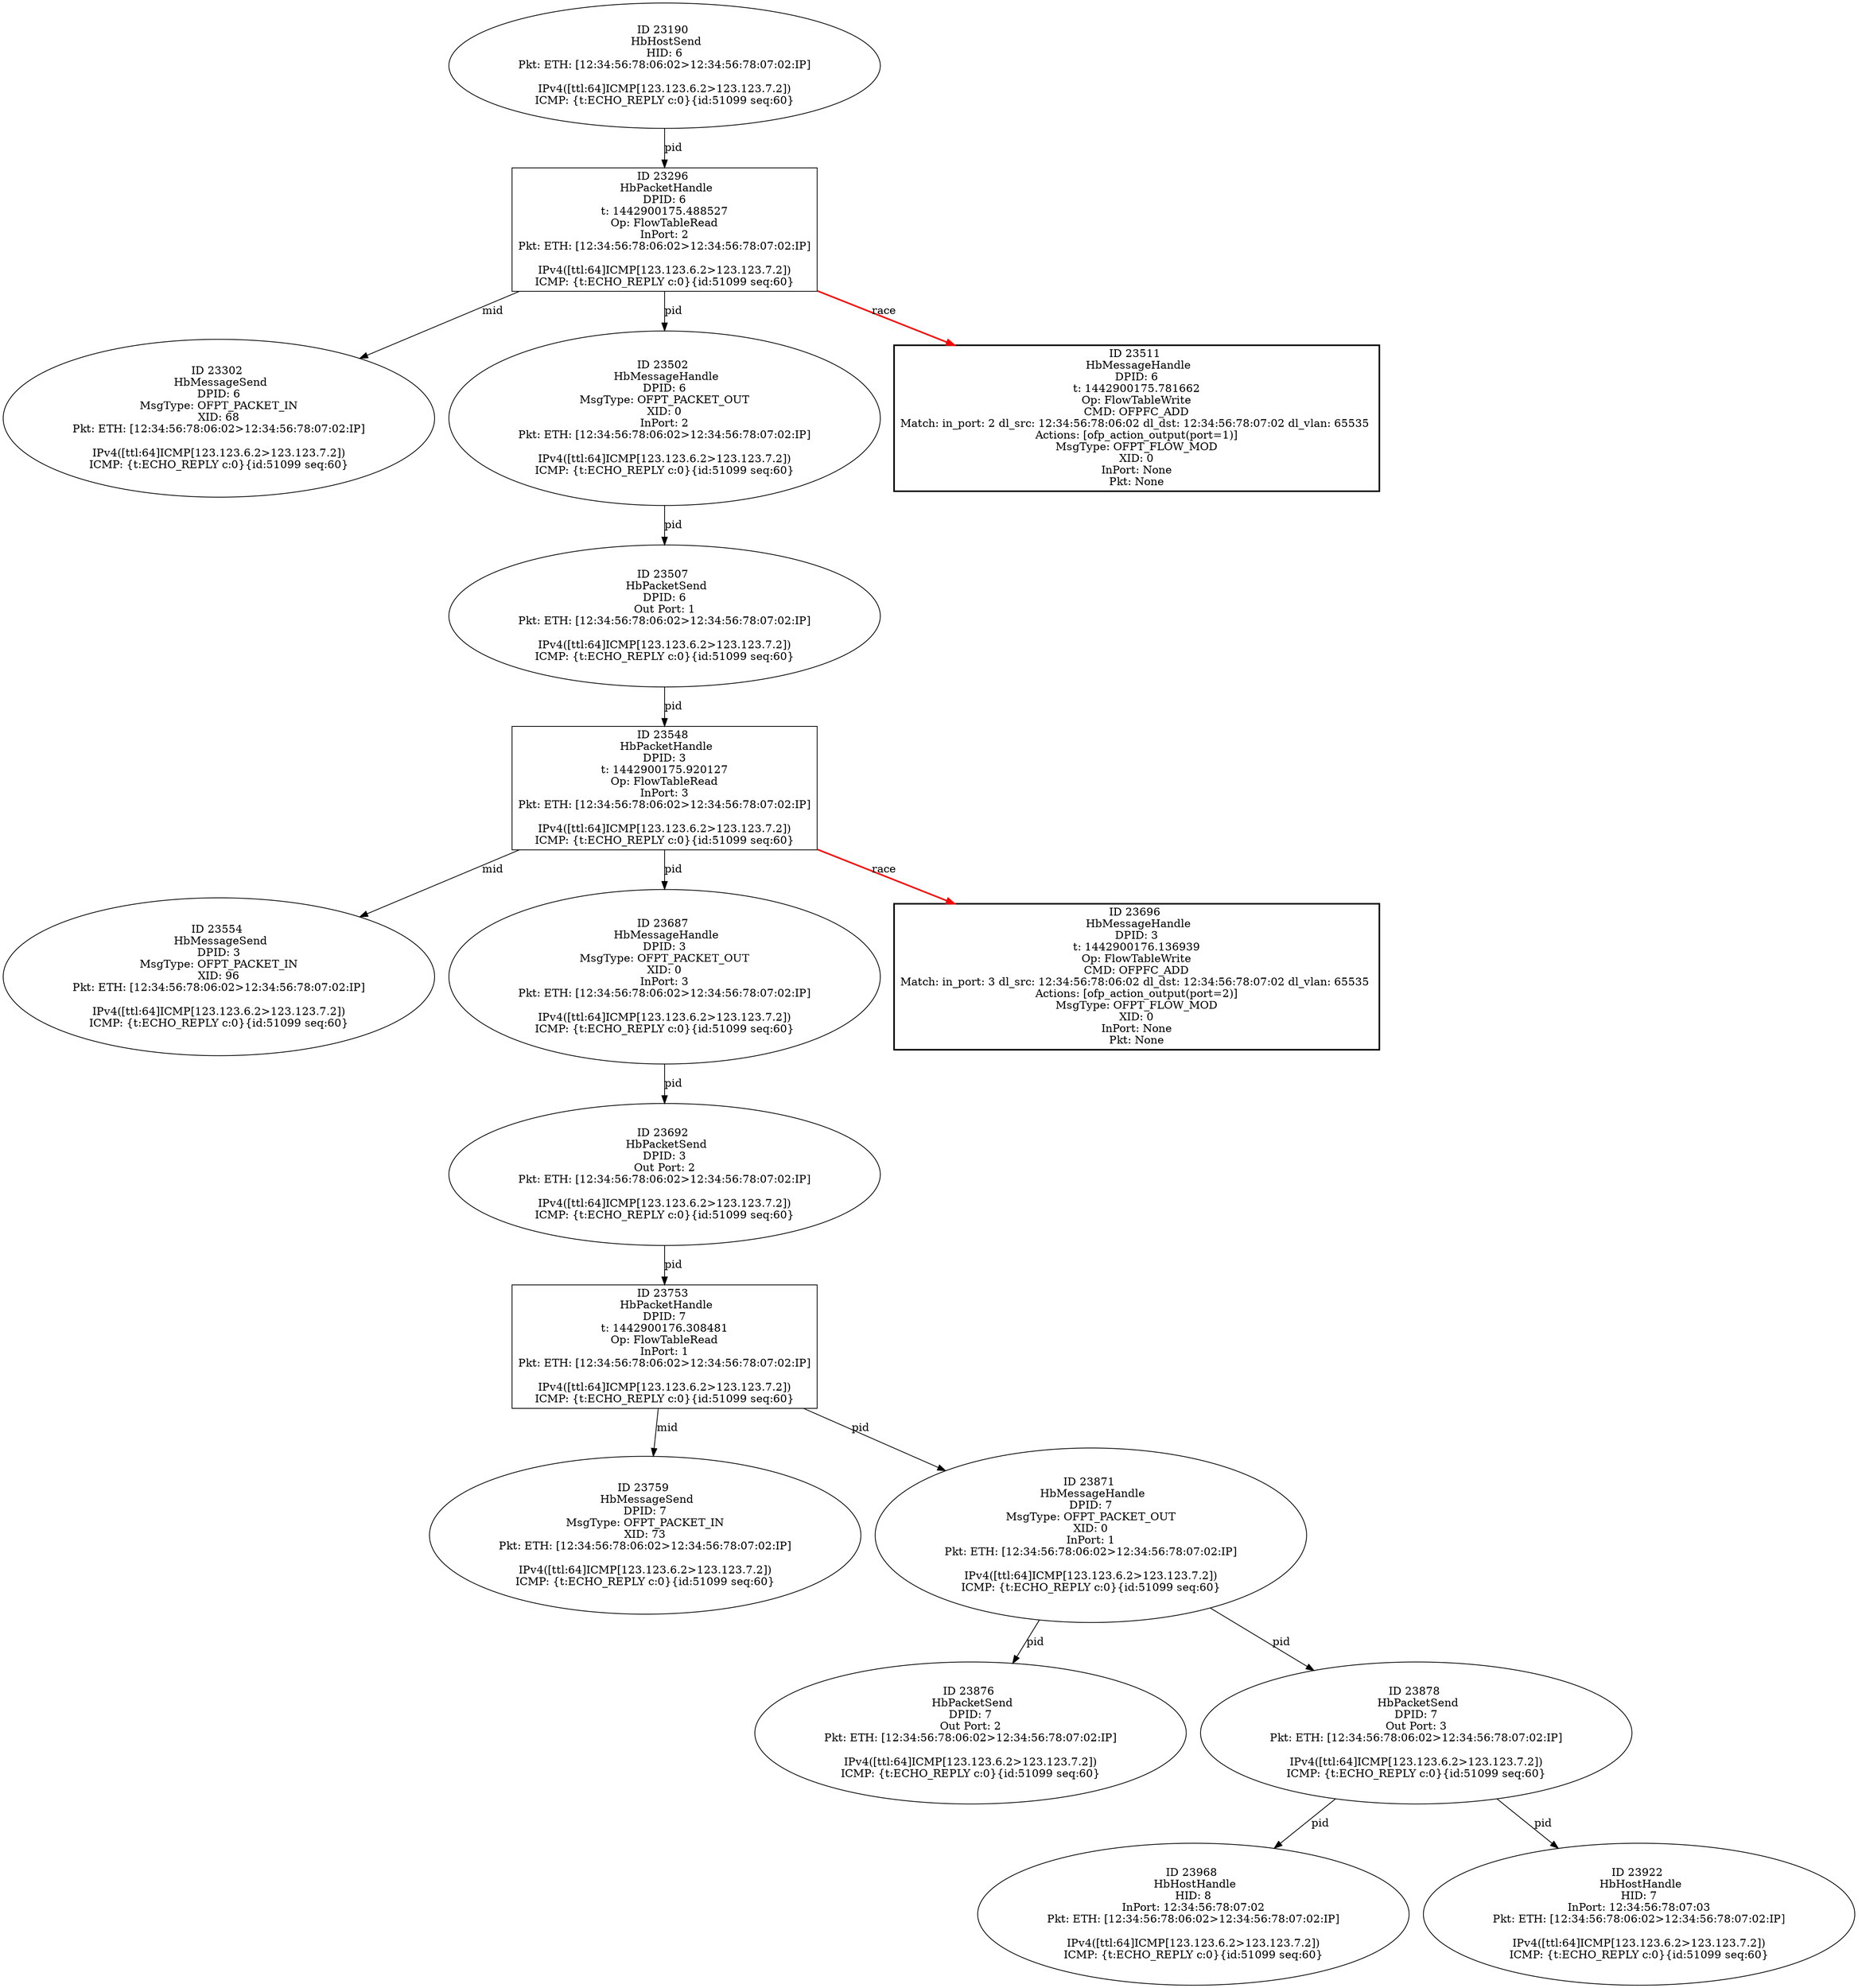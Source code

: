 strict digraph G {
23296 [shape=box, event=<hb_events.HbPacketHandle object at 0x10cda2810>, label="ID 23296 
 HbPacketHandle
DPID: 6
t: 1442900175.488527
Op: FlowTableRead
InPort: 2
Pkt: ETH: [12:34:56:78:06:02>12:34:56:78:07:02:IP]

IPv4([ttl:64]ICMP[123.123.6.2>123.123.7.2])
ICMP: {t:ECHO_REPLY c:0}{id:51099 seq:60}"];
23968 [shape=oval, event=<hb_events.HbHostHandle object at 0x10cfe9e10>, label="ID 23968 
 HbHostHandle
HID: 8
InPort: 12:34:56:78:07:02
Pkt: ETH: [12:34:56:78:06:02>12:34:56:78:07:02:IP]

IPv4([ttl:64]ICMP[123.123.6.2>123.123.7.2])
ICMP: {t:ECHO_REPLY c:0}{id:51099 seq:60}"];
23554 [shape=oval, event=<hb_events.HbMessageSend object at 0x10ce8b810>, label="ID 23554 
 HbMessageSend
DPID: 3
MsgType: OFPT_PACKET_IN
XID: 96
Pkt: ETH: [12:34:56:78:06:02>12:34:56:78:07:02:IP]

IPv4([ttl:64]ICMP[123.123.6.2>123.123.7.2])
ICMP: {t:ECHO_REPLY c:0}{id:51099 seq:60}"];
23876 [shape=oval, event=<hb_events.HbPacketSend object at 0x10cfa7210>, label="ID 23876 
 HbPacketSend
DPID: 7
Out Port: 2
Pkt: ETH: [12:34:56:78:06:02>12:34:56:78:07:02:IP]

IPv4([ttl:64]ICMP[123.123.6.2>123.123.7.2])
ICMP: {t:ECHO_REPLY c:0}{id:51099 seq:60}"];
23302 [shape=oval, event=<hb_events.HbMessageSend object at 0x10cdaac50>, label="ID 23302 
 HbMessageSend
DPID: 6
MsgType: OFPT_PACKET_IN
XID: 68
Pkt: ETH: [12:34:56:78:06:02>12:34:56:78:07:02:IP]

IPv4([ttl:64]ICMP[123.123.6.2>123.123.7.2])
ICMP: {t:ECHO_REPLY c:0}{id:51099 seq:60}"];
23878 [shape=oval, event=<hb_events.HbPacketSend object at 0x10cfa7350>, label="ID 23878 
 HbPacketSend
DPID: 7
Out Port: 3
Pkt: ETH: [12:34:56:78:06:02>12:34:56:78:07:02:IP]

IPv4([ttl:64]ICMP[123.123.6.2>123.123.7.2])
ICMP: {t:ECHO_REPLY c:0}{id:51099 seq:60}"];
23687 [shape=oval, event=<hb_events.HbMessageHandle object at 0x10cef3550>, label="ID 23687 
 HbMessageHandle
DPID: 3
MsgType: OFPT_PACKET_OUT
XID: 0
InPort: 3
Pkt: ETH: [12:34:56:78:06:02>12:34:56:78:07:02:IP]

IPv4([ttl:64]ICMP[123.123.6.2>123.123.7.2])
ICMP: {t:ECHO_REPLY c:0}{id:51099 seq:60}"];
23753 [shape=box, event=<hb_events.HbPacketHandle object at 0x10cf2ea10>, label="ID 23753 
 HbPacketHandle
DPID: 7
t: 1442900176.308481
Op: FlowTableRead
InPort: 1
Pkt: ETH: [12:34:56:78:06:02>12:34:56:78:07:02:IP]

IPv4([ttl:64]ICMP[123.123.6.2>123.123.7.2])
ICMP: {t:ECHO_REPLY c:0}{id:51099 seq:60}"];
23692 [shape=oval, event=<hb_events.HbPacketSend object at 0x10cef8cd0>, label="ID 23692 
 HbPacketSend
DPID: 3
Out Port: 2
Pkt: ETH: [12:34:56:78:06:02>12:34:56:78:07:02:IP]

IPv4([ttl:64]ICMP[123.123.6.2>123.123.7.2])
ICMP: {t:ECHO_REPLY c:0}{id:51099 seq:60}"];
23502 [shape=oval, event=<hb_events.HbMessageHandle object at 0x10ce5fc10>, label="ID 23502 
 HbMessageHandle
DPID: 6
MsgType: OFPT_PACKET_OUT
XID: 0
InPort: 2
Pkt: ETH: [12:34:56:78:06:02>12:34:56:78:07:02:IP]

IPv4([ttl:64]ICMP[123.123.6.2>123.123.7.2])
ICMP: {t:ECHO_REPLY c:0}{id:51099 seq:60}"];
23759 [shape=oval, event=<hb_events.HbMessageSend object at 0x10cf34910>, label="ID 23759 
 HbMessageSend
DPID: 7
MsgType: OFPT_PACKET_IN
XID: 73
Pkt: ETH: [12:34:56:78:06:02>12:34:56:78:07:02:IP]

IPv4([ttl:64]ICMP[123.123.6.2>123.123.7.2])
ICMP: {t:ECHO_REPLY c:0}{id:51099 seq:60}"];
23696 [shape=box, style=bold, event=<hb_events.HbMessageHandle object at 0x10ce9b150>, label="ID 23696 
 HbMessageHandle
DPID: 3
t: 1442900176.136939
Op: FlowTableWrite
CMD: OFPFC_ADD
Match: in_port: 3 dl_src: 12:34:56:78:06:02 dl_dst: 12:34:56:78:07:02 dl_vlan: 65535 
Actions: [ofp_action_output(port=2)]
MsgType: OFPT_FLOW_MOD
XID: 0
InPort: None
Pkt: None"];
23922 [shape=oval, event=<hb_events.HbHostHandle object at 0x10cfce410>, label="ID 23922 
 HbHostHandle
HID: 7
InPort: 12:34:56:78:07:03
Pkt: ETH: [12:34:56:78:06:02>12:34:56:78:07:02:IP]

IPv4([ttl:64]ICMP[123.123.6.2>123.123.7.2])
ICMP: {t:ECHO_REPLY c:0}{id:51099 seq:60}"];
23507 [shape=oval, event=<hb_events.HbPacketSend object at 0x10ce3ee10>, label="ID 23507 
 HbPacketSend
DPID: 6
Out Port: 1
Pkt: ETH: [12:34:56:78:06:02>12:34:56:78:07:02:IP]

IPv4([ttl:64]ICMP[123.123.6.2>123.123.7.2])
ICMP: {t:ECHO_REPLY c:0}{id:51099 seq:60}"];
23190 [shape=oval, event=<hb_events.HbHostSend object at 0x10cd52d90>, label="ID 23190 
 HbHostSend
HID: 6
Pkt: ETH: [12:34:56:78:06:02>12:34:56:78:07:02:IP]

IPv4([ttl:64]ICMP[123.123.6.2>123.123.7.2])
ICMP: {t:ECHO_REPLY c:0}{id:51099 seq:60}"];
23511 [shape=box, style=bold, event=<hb_events.HbMessageHandle object at 0x10ce6a5d0>, label="ID 23511 
 HbMessageHandle
DPID: 6
t: 1442900175.781662
Op: FlowTableWrite
CMD: OFPFC_ADD
Match: in_port: 2 dl_src: 12:34:56:78:06:02 dl_dst: 12:34:56:78:07:02 dl_vlan: 65535 
Actions: [ofp_action_output(port=1)]
MsgType: OFPT_FLOW_MOD
XID: 0
InPort: None
Pkt: None"];
23548 [shape=box, event=<hb_events.HbPacketHandle object at 0x10ce6a9d0>, label="ID 23548 
 HbPacketHandle
DPID: 3
t: 1442900175.920127
Op: FlowTableRead
InPort: 3
Pkt: ETH: [12:34:56:78:06:02>12:34:56:78:07:02:IP]

IPv4([ttl:64]ICMP[123.123.6.2>123.123.7.2])
ICMP: {t:ECHO_REPLY c:0}{id:51099 seq:60}"];
23871 [shape=oval, event=<hb_events.HbMessageHandle object at 0x10cfa2c50>, label="ID 23871 
 HbMessageHandle
DPID: 7
MsgType: OFPT_PACKET_OUT
XID: 0
InPort: 1
Pkt: ETH: [12:34:56:78:06:02>12:34:56:78:07:02:IP]

IPv4([ttl:64]ICMP[123.123.6.2>123.123.7.2])
ICMP: {t:ECHO_REPLY c:0}{id:51099 seq:60}"];
23296 -> 23302  [rel=mid, label=mid];
23296 -> 23502  [rel=pid, label=pid];
23296 -> 23511  [harmful=True, color=red, style=bold, rel=race, label=race];
23878 -> 23968  [rel=pid, label=pid];
23878 -> 23922  [rel=pid, label=pid];
23687 -> 23692  [rel=pid, label=pid];
23753 -> 23759  [rel=mid, label=mid];
23753 -> 23871  [rel=pid, label=pid];
23692 -> 23753  [rel=pid, label=pid];
23502 -> 23507  [rel=pid, label=pid];
23507 -> 23548  [rel=pid, label=pid];
23190 -> 23296  [rel=pid, label=pid];
23548 -> 23696  [harmful=True, color=red, style=bold, rel=race, label=race];
23548 -> 23554  [rel=mid, label=mid];
23548 -> 23687  [rel=pid, label=pid];
23871 -> 23876  [rel=pid, label=pid];
23871 -> 23878  [rel=pid, label=pid];
}
